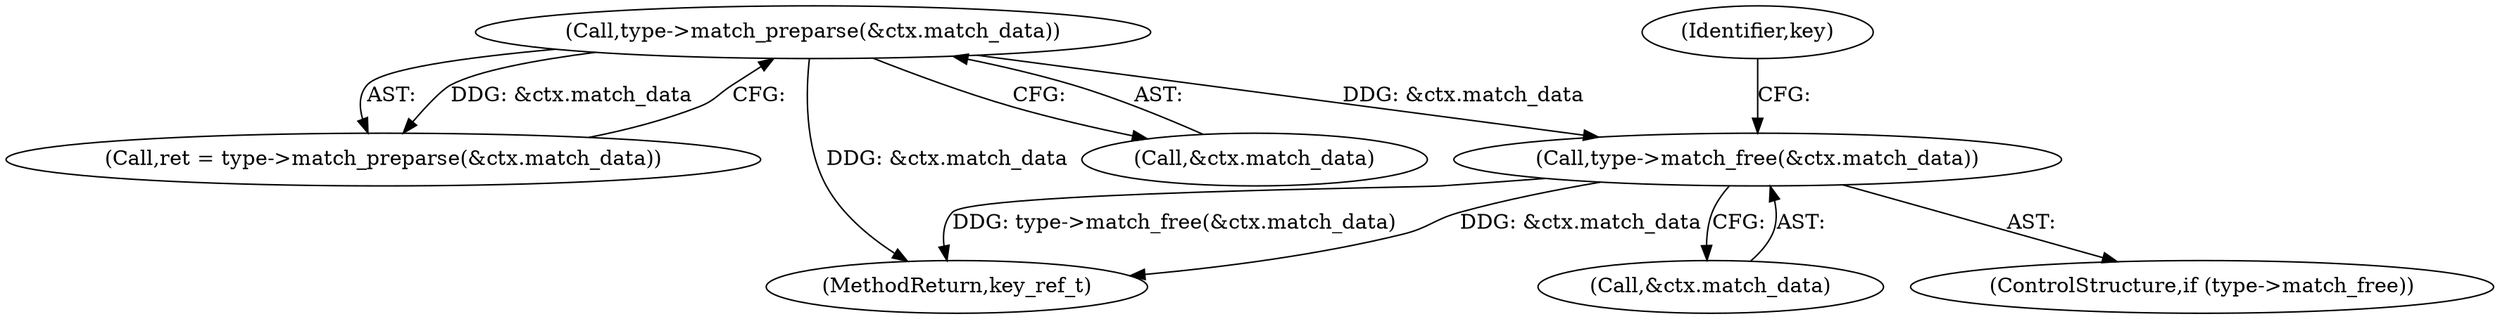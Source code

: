 digraph "0_linux_c06cfb08b88dfbe13be44a69ae2fdc3a7c902d81_3@API" {
"1000148" [label="(Call,type->match_free(&ctx.match_data))"];
"1000126" [label="(Call,type->match_preparse(&ctx.match_data))"];
"1000154" [label="(Identifier,key)"];
"1000124" [label="(Call,ret = type->match_preparse(&ctx.match_data))"];
"1000155" [label="(MethodReturn,key_ref_t)"];
"1000126" [label="(Call,type->match_preparse(&ctx.match_data))"];
"1000127" [label="(Call,&ctx.match_data)"];
"1000148" [label="(Call,type->match_free(&ctx.match_data))"];
"1000149" [label="(Call,&ctx.match_data)"];
"1000144" [label="(ControlStructure,if (type->match_free))"];
"1000148" -> "1000144"  [label="AST: "];
"1000148" -> "1000149"  [label="CFG: "];
"1000149" -> "1000148"  [label="AST: "];
"1000154" -> "1000148"  [label="CFG: "];
"1000148" -> "1000155"  [label="DDG: &ctx.match_data"];
"1000148" -> "1000155"  [label="DDG: type->match_free(&ctx.match_data)"];
"1000126" -> "1000148"  [label="DDG: &ctx.match_data"];
"1000126" -> "1000124"  [label="AST: "];
"1000126" -> "1000127"  [label="CFG: "];
"1000127" -> "1000126"  [label="AST: "];
"1000124" -> "1000126"  [label="CFG: "];
"1000126" -> "1000155"  [label="DDG: &ctx.match_data"];
"1000126" -> "1000124"  [label="DDG: &ctx.match_data"];
}
